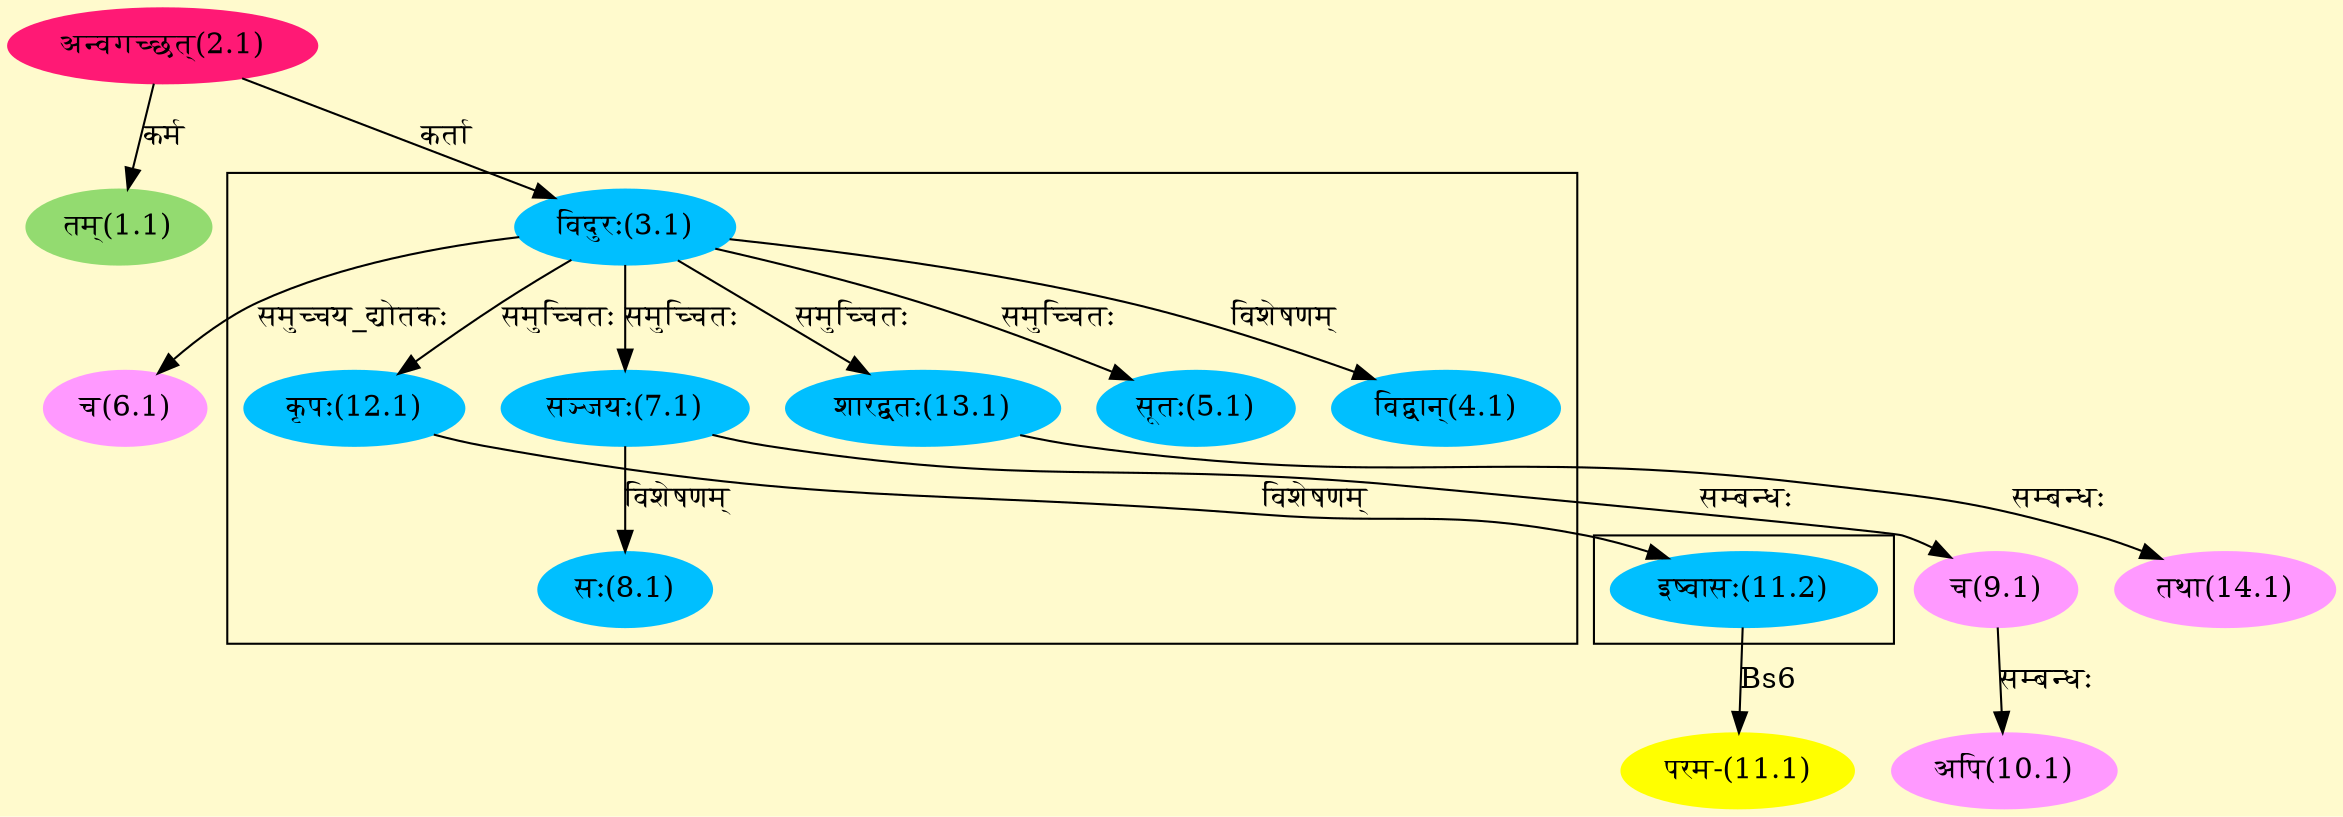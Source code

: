 digraph G{
rankdir=BT;
 compound=true;
 bgcolor="lemonchiffon1";

subgraph cluster_1{
Node4_1 [style=filled, color="#00BFFF" label = "विद्वान्(4.1)"]
Node3_1 [style=filled, color="#00BFFF" label = "विदुरः(3.1)"]
Node5_1 [style=filled, color="#00BFFF" label = "सूतः(5.1)"]
Node7_1 [style=filled, color="#00BFFF" label = "सञ्जयः(7.1)"]
Node8_1 [style=filled, color="#00BFFF" label = "सः(8.1)"]
Node12_1 [style=filled, color="#00BFFF" label = "कृपः(12.1)"]
Node13_1 [style=filled, color="#00BFFF" label = "शारद्वतः(13.1)"]

}

subgraph cluster_2{
Node11_2 [style=filled, color="#00BFFF" label = "इष्वासः(11.2)"]
Node12_1 [style=filled, color="#00BFFF" label = "कृपः(12.1)"]

}
Node1_1 [style=filled, color="#93DB70" label = "तम्(1.1)"]
Node2_1 [style=filled, color="#FF1975" label = "अन्वगच्छत्(2.1)"]
Node3_1 [style=filled, color="#00BFFF" label = "विदुरः(3.1)"]
Node [style=filled, color="" label = "()"]
Node6_1 [style=filled, color="#FF99FF" label = "च(6.1)"]
Node9_1 [style=filled, color="#FF99FF" label = "च(9.1)"]
Node7_1 [style=filled, color="#00BFFF" label = "सञ्जयः(7.1)"]
Node10_1 [style=filled, color="#FF99FF" label = "अपि(10.1)"]
Node11_1 [style=filled, color="#FFFF00" label = "परम-(11.1)"]
Node11_2 [style=filled, color="#00BFFF" label = "इष्वासः(11.2)"]
Node14_1 [style=filled, color="#FF99FF" label = "तथा(14.1)"]
Node13_1 [style=filled, color="#00BFFF" label = "शारद्वतः(13.1)"]
/* Start of Relations section */

Node1_1 -> Node2_1 [  label="कर्म"  dir="back" ]
Node3_1 -> Node2_1 [  label="कर्ता"  dir="back" ]
Node4_1 -> Node3_1 [  label="विशेषणम्"  dir="back" ]
Node5_1 -> Node3_1 [  label="समुच्चितः"  dir="back" ]
Node6_1 -> Node3_1 [  label="समुच्चय_द्योतकः"  dir="back" ]
Node7_1 -> Node3_1 [  label="समुच्चितः"  dir="back" ]
Node8_1 -> Node7_1 [  label="विशेषणम्"  dir="back" ]
Node9_1 -> Node7_1 [  label="सम्बन्धः"  dir="back" ]
Node10_1 -> Node9_1 [  label="सम्बन्धः"  dir="back" ]
Node11_1 -> Node11_2 [  label="Bs6"  dir="back" ]
Node11_2 -> Node12_1 [  label="विशेषणम्"  dir="back" ]
Node12_1 -> Node3_1 [  label="समुच्चितः"  dir="back" ]
Node13_1 -> Node3_1 [  label="समुच्चितः"  dir="back" ]
Node14_1 -> Node13_1 [  label="सम्बन्धः"  dir="back" ]
}
